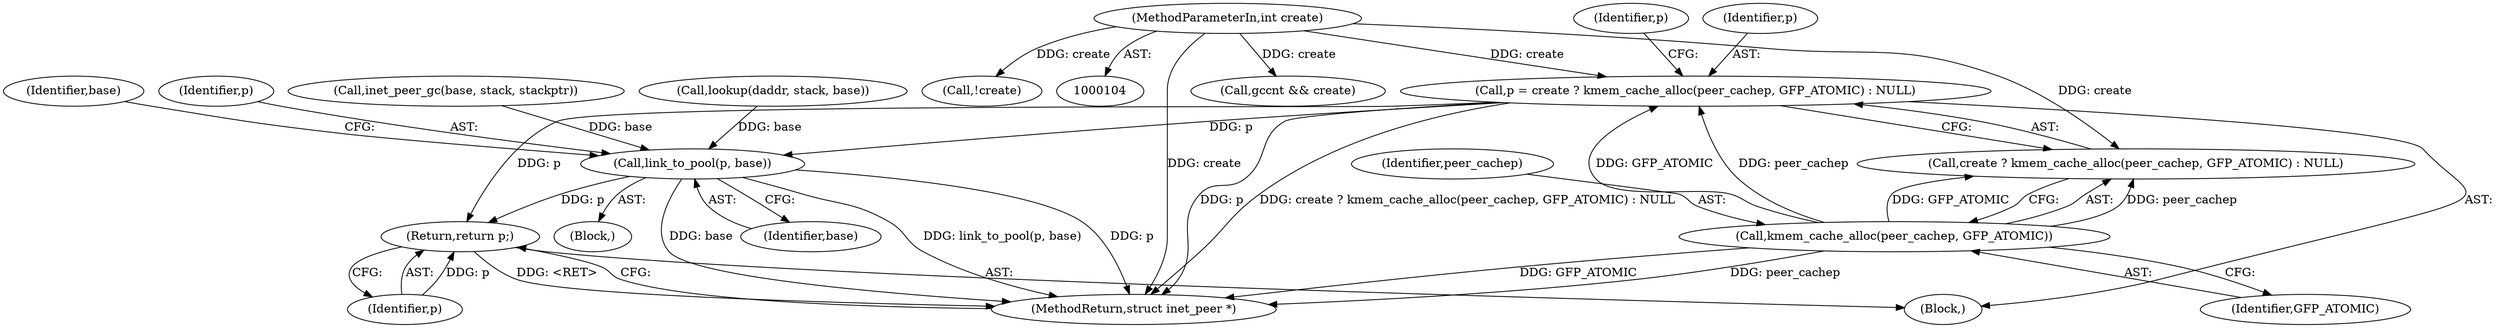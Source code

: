 digraph "0_linux_87c48fa3b4630905f98268dde838ee43626a060c@API" {
"1000202" [label="(Call,p = create ? kmem_cache_alloc(peer_cachep, GFP_ATOMIC) : NULL)"];
"1000106" [label="(MethodParameterIn,int create)"];
"1000206" [label="(Call,kmem_cache_alloc(peer_cachep, GFP_ATOMIC))"];
"1000298" [label="(Call,link_to_pool(p, base))"];
"1000310" [label="(Return,return p;)"];
"1000166" [label="(Call,lookup(daddr, stack, base))"];
"1000300" [label="(Identifier,base)"];
"1000198" [label="(Call,gccnt && create)"];
"1000311" [label="(Identifier,p)"];
"1000303" [label="(Identifier,base)"];
"1000204" [label="(Call,create ? kmem_cache_alloc(peer_cachep, GFP_ATOMIC) : NULL)"];
"1000211" [label="(Identifier,p)"];
"1000203" [label="(Identifier,p)"];
"1000107" [label="(Block,)"];
"1000299" [label="(Identifier,p)"];
"1000206" [label="(Call,kmem_cache_alloc(peer_cachep, GFP_ATOMIC))"];
"1000312" [label="(MethodReturn,struct inet_peer *)"];
"1000310" [label="(Return,return p;)"];
"1000208" [label="(Identifier,GFP_ATOMIC)"];
"1000193" [label="(Call,inet_peer_gc(base, stack, stackptr))"];
"1000212" [label="(Block,)"];
"1000152" [label="(Call,!create)"];
"1000207" [label="(Identifier,peer_cachep)"];
"1000106" [label="(MethodParameterIn,int create)"];
"1000298" [label="(Call,link_to_pool(p, base))"];
"1000202" [label="(Call,p = create ? kmem_cache_alloc(peer_cachep, GFP_ATOMIC) : NULL)"];
"1000202" -> "1000107"  [label="AST: "];
"1000202" -> "1000204"  [label="CFG: "];
"1000203" -> "1000202"  [label="AST: "];
"1000204" -> "1000202"  [label="AST: "];
"1000211" -> "1000202"  [label="CFG: "];
"1000202" -> "1000312"  [label="DDG: p"];
"1000202" -> "1000312"  [label="DDG: create ? kmem_cache_alloc(peer_cachep, GFP_ATOMIC) : NULL"];
"1000106" -> "1000202"  [label="DDG: create"];
"1000206" -> "1000202"  [label="DDG: peer_cachep"];
"1000206" -> "1000202"  [label="DDG: GFP_ATOMIC"];
"1000202" -> "1000298"  [label="DDG: p"];
"1000202" -> "1000310"  [label="DDG: p"];
"1000106" -> "1000104"  [label="AST: "];
"1000106" -> "1000312"  [label="DDG: create"];
"1000106" -> "1000152"  [label="DDG: create"];
"1000106" -> "1000198"  [label="DDG: create"];
"1000106" -> "1000204"  [label="DDG: create"];
"1000206" -> "1000204"  [label="AST: "];
"1000206" -> "1000208"  [label="CFG: "];
"1000207" -> "1000206"  [label="AST: "];
"1000208" -> "1000206"  [label="AST: "];
"1000204" -> "1000206"  [label="CFG: "];
"1000206" -> "1000312"  [label="DDG: GFP_ATOMIC"];
"1000206" -> "1000312"  [label="DDG: peer_cachep"];
"1000206" -> "1000204"  [label="DDG: peer_cachep"];
"1000206" -> "1000204"  [label="DDG: GFP_ATOMIC"];
"1000298" -> "1000212"  [label="AST: "];
"1000298" -> "1000300"  [label="CFG: "];
"1000299" -> "1000298"  [label="AST: "];
"1000300" -> "1000298"  [label="AST: "];
"1000303" -> "1000298"  [label="CFG: "];
"1000298" -> "1000312"  [label="DDG: link_to_pool(p, base)"];
"1000298" -> "1000312"  [label="DDG: p"];
"1000298" -> "1000312"  [label="DDG: base"];
"1000193" -> "1000298"  [label="DDG: base"];
"1000166" -> "1000298"  [label="DDG: base"];
"1000298" -> "1000310"  [label="DDG: p"];
"1000310" -> "1000107"  [label="AST: "];
"1000310" -> "1000311"  [label="CFG: "];
"1000311" -> "1000310"  [label="AST: "];
"1000312" -> "1000310"  [label="CFG: "];
"1000310" -> "1000312"  [label="DDG: <RET>"];
"1000311" -> "1000310"  [label="DDG: p"];
}
